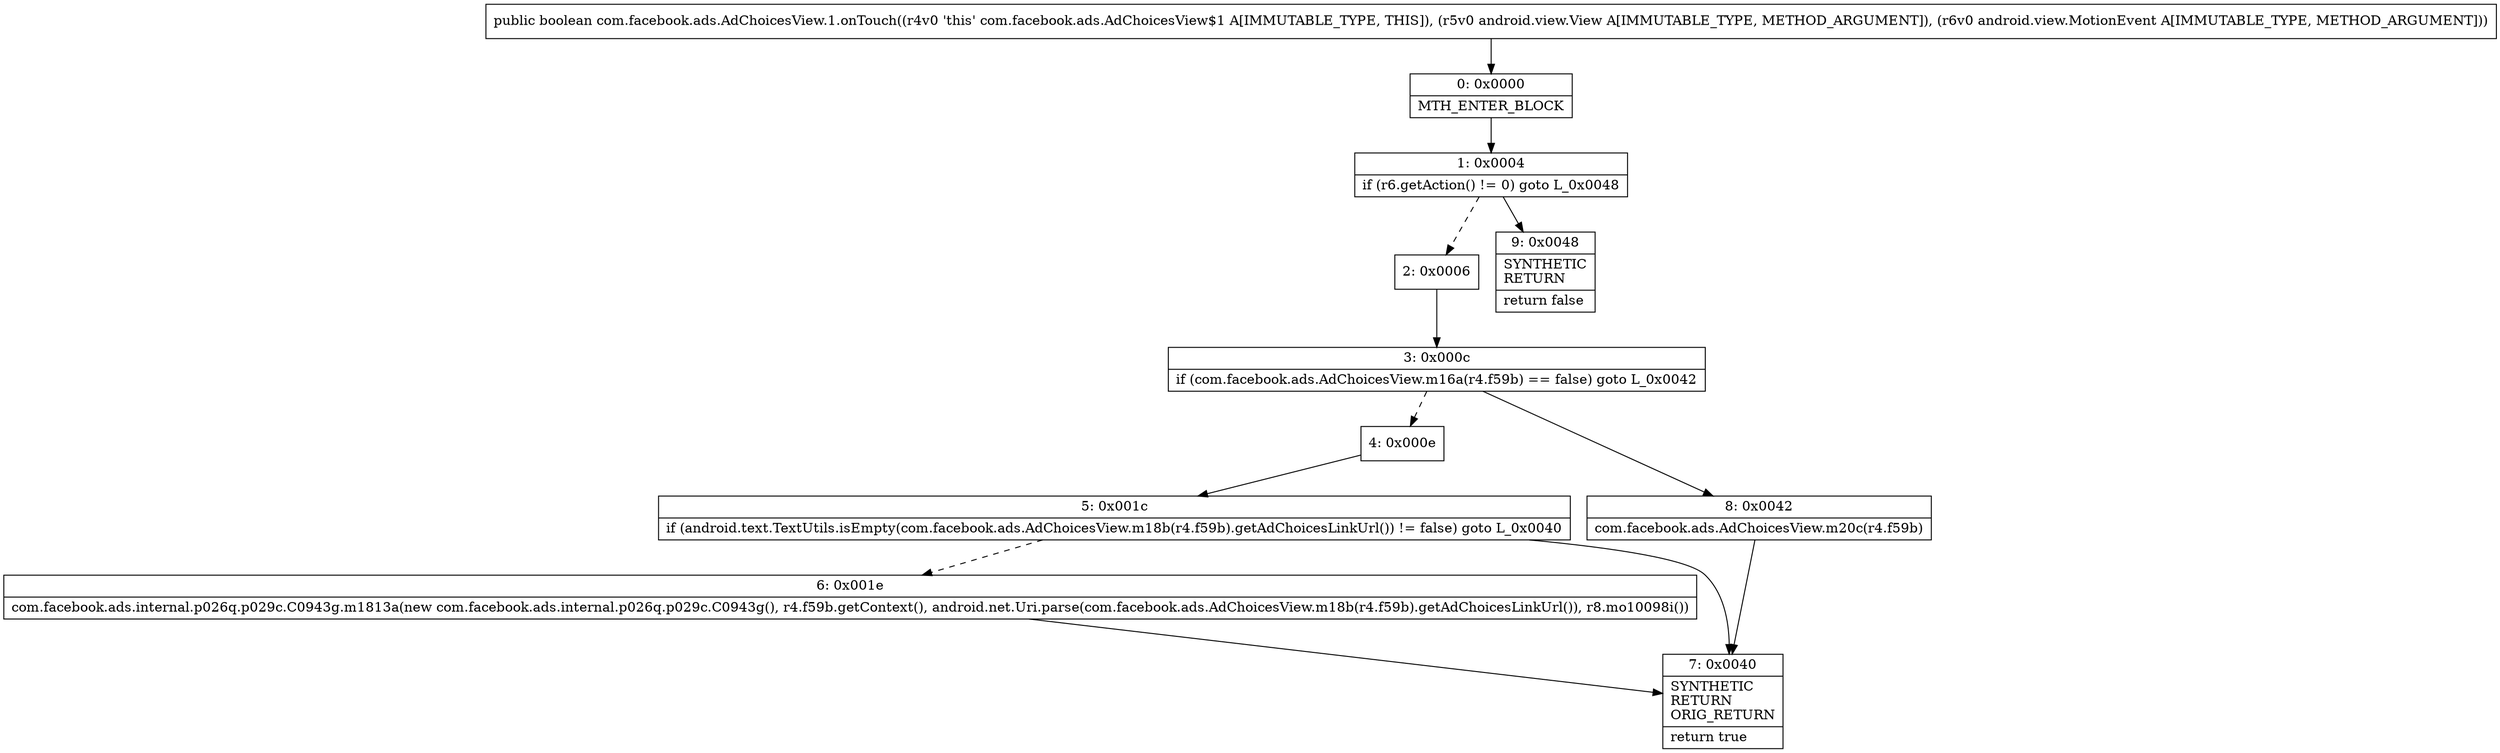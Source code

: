 digraph "CFG forcom.facebook.ads.AdChoicesView.1.onTouch(Landroid\/view\/View;Landroid\/view\/MotionEvent;)Z" {
Node_0 [shape=record,label="{0\:\ 0x0000|MTH_ENTER_BLOCK\l}"];
Node_1 [shape=record,label="{1\:\ 0x0004|if (r6.getAction() != 0) goto L_0x0048\l}"];
Node_2 [shape=record,label="{2\:\ 0x0006}"];
Node_3 [shape=record,label="{3\:\ 0x000c|if (com.facebook.ads.AdChoicesView.m16a(r4.f59b) == false) goto L_0x0042\l}"];
Node_4 [shape=record,label="{4\:\ 0x000e}"];
Node_5 [shape=record,label="{5\:\ 0x001c|if (android.text.TextUtils.isEmpty(com.facebook.ads.AdChoicesView.m18b(r4.f59b).getAdChoicesLinkUrl()) != false) goto L_0x0040\l}"];
Node_6 [shape=record,label="{6\:\ 0x001e|com.facebook.ads.internal.p026q.p029c.C0943g.m1813a(new com.facebook.ads.internal.p026q.p029c.C0943g(), r4.f59b.getContext(), android.net.Uri.parse(com.facebook.ads.AdChoicesView.m18b(r4.f59b).getAdChoicesLinkUrl()), r8.mo10098i())\l}"];
Node_7 [shape=record,label="{7\:\ 0x0040|SYNTHETIC\lRETURN\lORIG_RETURN\l|return true\l}"];
Node_8 [shape=record,label="{8\:\ 0x0042|com.facebook.ads.AdChoicesView.m20c(r4.f59b)\l}"];
Node_9 [shape=record,label="{9\:\ 0x0048|SYNTHETIC\lRETURN\l|return false\l}"];
MethodNode[shape=record,label="{public boolean com.facebook.ads.AdChoicesView.1.onTouch((r4v0 'this' com.facebook.ads.AdChoicesView$1 A[IMMUTABLE_TYPE, THIS]), (r5v0 android.view.View A[IMMUTABLE_TYPE, METHOD_ARGUMENT]), (r6v0 android.view.MotionEvent A[IMMUTABLE_TYPE, METHOD_ARGUMENT])) }"];
MethodNode -> Node_0;
Node_0 -> Node_1;
Node_1 -> Node_2[style=dashed];
Node_1 -> Node_9;
Node_2 -> Node_3;
Node_3 -> Node_4[style=dashed];
Node_3 -> Node_8;
Node_4 -> Node_5;
Node_5 -> Node_6[style=dashed];
Node_5 -> Node_7;
Node_6 -> Node_7;
Node_8 -> Node_7;
}

